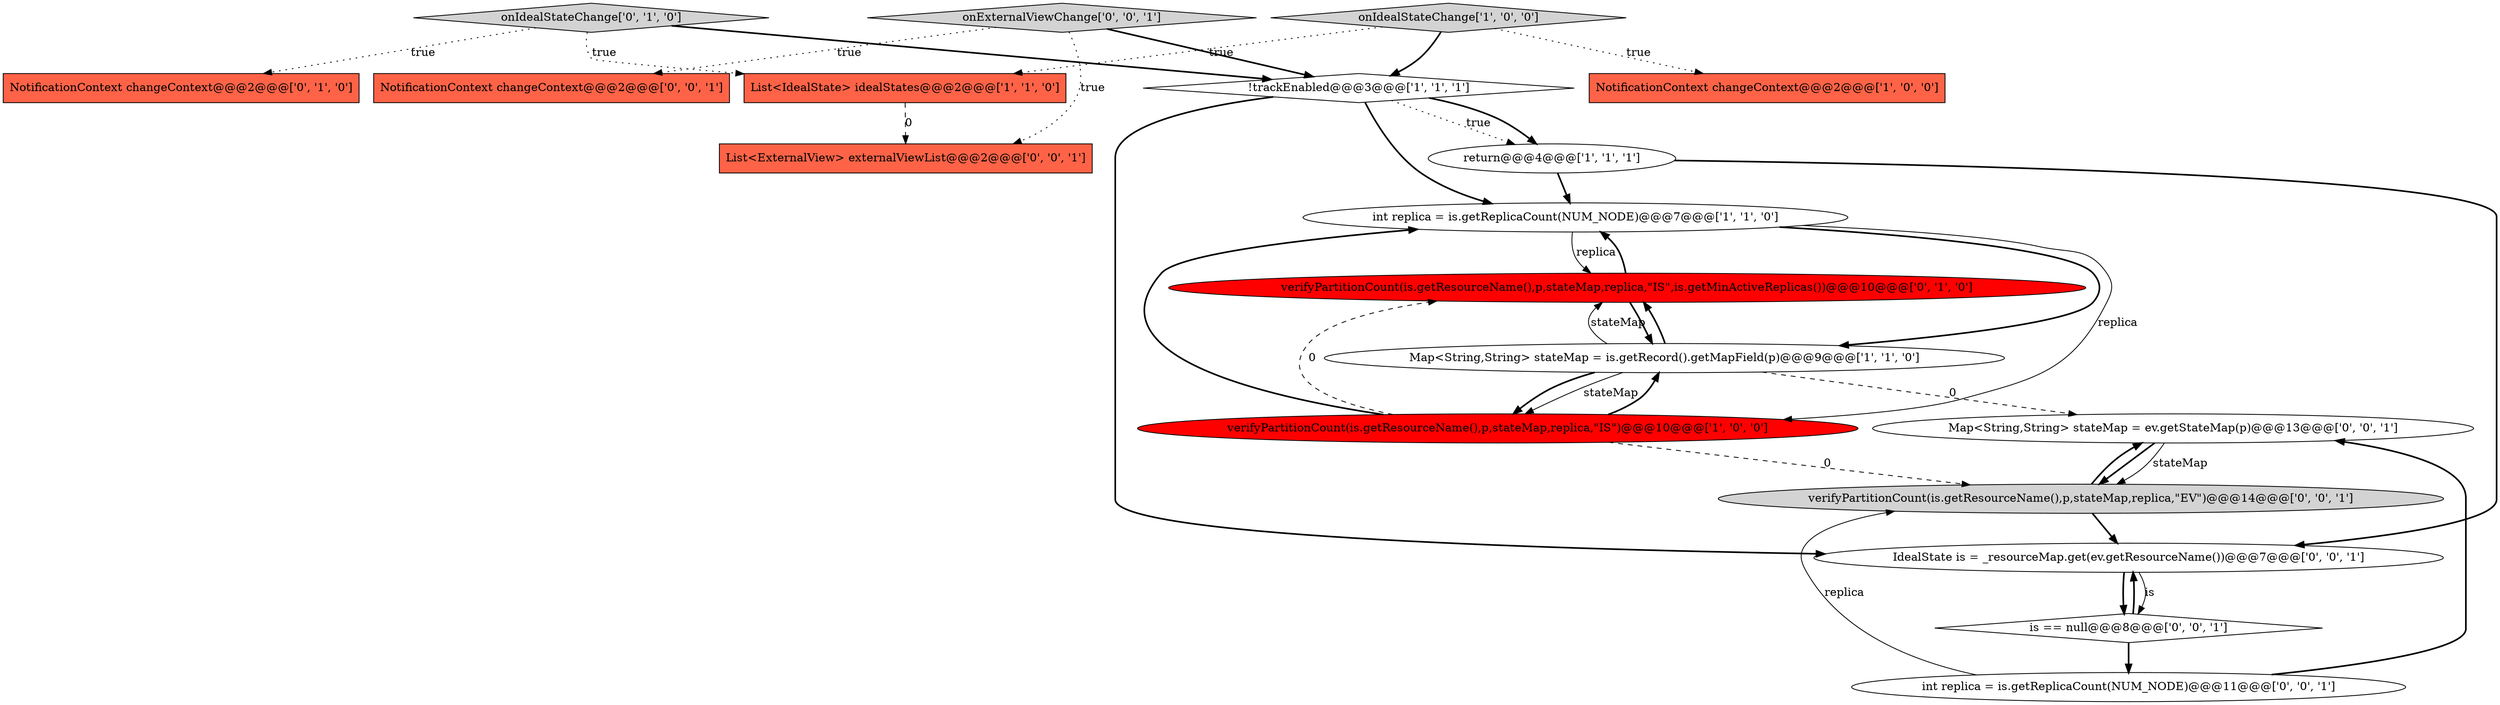 digraph {
10 [style = filled, label = "onIdealStateChange['0', '1', '0']", fillcolor = lightgray, shape = diamond image = "AAA0AAABBB2BBB"];
2 [style = filled, label = "int replica = is.getReplicaCount(NUM_NODE)@@@7@@@['1', '1', '0']", fillcolor = white, shape = ellipse image = "AAA0AAABBB1BBB"];
18 [style = filled, label = "is == null@@@8@@@['0', '0', '1']", fillcolor = white, shape = diamond image = "AAA0AAABBB3BBB"];
8 [style = filled, label = "verifyPartitionCount(is.getResourceName(),p,stateMap,replica,\"IS\",is.getMinActiveReplicas())@@@10@@@['0', '1', '0']", fillcolor = red, shape = ellipse image = "AAA1AAABBB2BBB"];
15 [style = filled, label = "List<ExternalView> externalViewList@@@2@@@['0', '0', '1']", fillcolor = tomato, shape = box image = "AAA0AAABBB3BBB"];
16 [style = filled, label = "int replica = is.getReplicaCount(NUM_NODE)@@@11@@@['0', '0', '1']", fillcolor = white, shape = ellipse image = "AAA0AAABBB3BBB"];
9 [style = filled, label = "NotificationContext changeContext@@@2@@@['0', '1', '0']", fillcolor = tomato, shape = box image = "AAA0AAABBB2BBB"];
13 [style = filled, label = "onExternalViewChange['0', '0', '1']", fillcolor = lightgray, shape = diamond image = "AAA0AAABBB3BBB"];
3 [style = filled, label = "verifyPartitionCount(is.getResourceName(),p,stateMap,replica,\"IS\")@@@10@@@['1', '0', '0']", fillcolor = red, shape = ellipse image = "AAA1AAABBB1BBB"];
11 [style = filled, label = "NotificationContext changeContext@@@2@@@['0', '0', '1']", fillcolor = tomato, shape = box image = "AAA0AAABBB3BBB"];
4 [style = filled, label = "!trackEnabled@@@3@@@['1', '1', '1']", fillcolor = white, shape = diamond image = "AAA0AAABBB1BBB"];
17 [style = filled, label = "verifyPartitionCount(is.getResourceName(),p,stateMap,replica,\"EV\")@@@14@@@['0', '0', '1']", fillcolor = lightgray, shape = ellipse image = "AAA0AAABBB3BBB"];
0 [style = filled, label = "NotificationContext changeContext@@@2@@@['1', '0', '0']", fillcolor = tomato, shape = box image = "AAA0AAABBB1BBB"];
5 [style = filled, label = "List<IdealState> idealStates@@@2@@@['1', '1', '0']", fillcolor = tomato, shape = box image = "AAA0AAABBB1BBB"];
12 [style = filled, label = "IdealState is = _resourceMap.get(ev.getResourceName())@@@7@@@['0', '0', '1']", fillcolor = white, shape = ellipse image = "AAA0AAABBB3BBB"];
1 [style = filled, label = "return@@@4@@@['1', '1', '1']", fillcolor = white, shape = ellipse image = "AAA0AAABBB1BBB"];
7 [style = filled, label = "Map<String,String> stateMap = is.getRecord().getMapField(p)@@@9@@@['1', '1', '0']", fillcolor = white, shape = ellipse image = "AAA0AAABBB1BBB"];
6 [style = filled, label = "onIdealStateChange['1', '0', '0']", fillcolor = lightgray, shape = diamond image = "AAA0AAABBB1BBB"];
14 [style = filled, label = "Map<String,String> stateMap = ev.getStateMap(p)@@@13@@@['0', '0', '1']", fillcolor = white, shape = ellipse image = "AAA0AAABBB3BBB"];
2->3 [style = solid, label="replica"];
3->17 [style = dashed, label="0"];
4->1 [style = dotted, label="true"];
7->14 [style = dashed, label="0"];
12->18 [style = solid, label="is"];
7->3 [style = solid, label="stateMap"];
18->12 [style = bold, label=""];
14->17 [style = solid, label="stateMap"];
14->17 [style = bold, label=""];
16->17 [style = solid, label="replica"];
4->2 [style = bold, label=""];
2->8 [style = solid, label="replica"];
10->9 [style = dotted, label="true"];
10->5 [style = dotted, label="true"];
7->8 [style = bold, label=""];
7->8 [style = solid, label="stateMap"];
7->3 [style = bold, label=""];
8->7 [style = bold, label=""];
6->4 [style = bold, label=""];
17->12 [style = bold, label=""];
3->2 [style = bold, label=""];
8->2 [style = bold, label=""];
3->7 [style = bold, label=""];
17->14 [style = bold, label=""];
12->18 [style = bold, label=""];
1->12 [style = bold, label=""];
10->4 [style = bold, label=""];
4->12 [style = bold, label=""];
3->8 [style = dashed, label="0"];
13->11 [style = dotted, label="true"];
16->14 [style = bold, label=""];
13->15 [style = dotted, label="true"];
4->1 [style = bold, label=""];
1->2 [style = bold, label=""];
6->0 [style = dotted, label="true"];
2->7 [style = bold, label=""];
5->15 [style = dashed, label="0"];
6->5 [style = dotted, label="true"];
13->4 [style = bold, label=""];
18->16 [style = bold, label=""];
}

